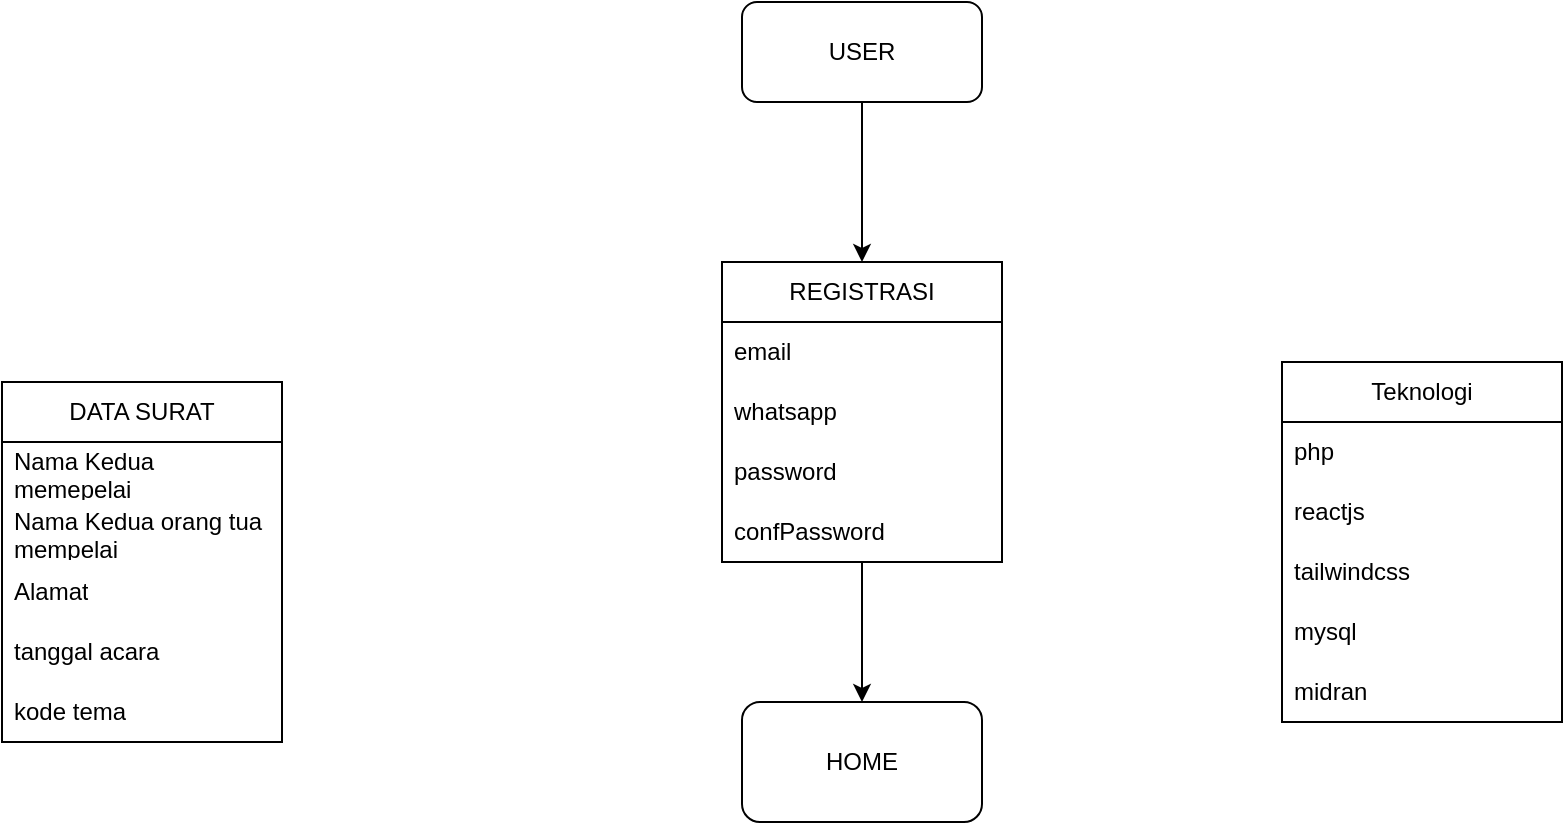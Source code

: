 <mxfile version="21.6.1" type="github">
  <diagram name="Page-1" id="oo89HpWrasvbZDm801as">
    <mxGraphModel dx="880" dy="436" grid="1" gridSize="10" guides="1" tooltips="1" connect="1" arrows="1" fold="1" page="1" pageScale="1" pageWidth="850" pageHeight="1100" math="0" shadow="0">
      <root>
        <mxCell id="0" />
        <mxCell id="1" parent="0" />
        <mxCell id="dDX8VFvfngIa1DrRXeZO-4" value="" style="edgeStyle=orthogonalEdgeStyle;rounded=0;orthogonalLoop=1;jettySize=auto;html=1;" edge="1" parent="1" source="dDX8VFvfngIa1DrRXeZO-1">
          <mxGeometry relative="1" as="geometry">
            <mxPoint x="450" y="230" as="targetPoint" />
          </mxGeometry>
        </mxCell>
        <mxCell id="dDX8VFvfngIa1DrRXeZO-1" value="USER" style="rounded=1;whiteSpace=wrap;html=1;" vertex="1" parent="1">
          <mxGeometry x="390" y="100" width="120" height="50" as="geometry" />
        </mxCell>
        <mxCell id="dDX8VFvfngIa1DrRXeZO-11" value="" style="edgeStyle=orthogonalEdgeStyle;rounded=0;orthogonalLoop=1;jettySize=auto;html=1;" edge="1" parent="1" source="dDX8VFvfngIa1DrRXeZO-5" target="dDX8VFvfngIa1DrRXeZO-10">
          <mxGeometry relative="1" as="geometry" />
        </mxCell>
        <mxCell id="dDX8VFvfngIa1DrRXeZO-5" value="REGISTRASI" style="swimlane;fontStyle=0;childLayout=stackLayout;horizontal=1;startSize=30;horizontalStack=0;resizeParent=1;resizeParentMax=0;resizeLast=0;collapsible=1;marginBottom=0;whiteSpace=wrap;html=1;" vertex="1" parent="1">
          <mxGeometry x="380" y="230" width="140" height="150" as="geometry" />
        </mxCell>
        <mxCell id="dDX8VFvfngIa1DrRXeZO-6" value="email" style="text;strokeColor=none;fillColor=none;align=left;verticalAlign=middle;spacingLeft=4;spacingRight=4;overflow=hidden;points=[[0,0.5],[1,0.5]];portConstraint=eastwest;rotatable=0;whiteSpace=wrap;html=1;" vertex="1" parent="dDX8VFvfngIa1DrRXeZO-5">
          <mxGeometry y="30" width="140" height="30" as="geometry" />
        </mxCell>
        <mxCell id="dDX8VFvfngIa1DrRXeZO-7" value="whatsapp" style="text;strokeColor=none;fillColor=none;align=left;verticalAlign=middle;spacingLeft=4;spacingRight=4;overflow=hidden;points=[[0,0.5],[1,0.5]];portConstraint=eastwest;rotatable=0;whiteSpace=wrap;html=1;" vertex="1" parent="dDX8VFvfngIa1DrRXeZO-5">
          <mxGeometry y="60" width="140" height="30" as="geometry" />
        </mxCell>
        <mxCell id="dDX8VFvfngIa1DrRXeZO-8" value="password" style="text;strokeColor=none;fillColor=none;align=left;verticalAlign=middle;spacingLeft=4;spacingRight=4;overflow=hidden;points=[[0,0.5],[1,0.5]];portConstraint=eastwest;rotatable=0;whiteSpace=wrap;html=1;" vertex="1" parent="dDX8VFvfngIa1DrRXeZO-5">
          <mxGeometry y="90" width="140" height="30" as="geometry" />
        </mxCell>
        <mxCell id="dDX8VFvfngIa1DrRXeZO-9" value="confPassword" style="text;strokeColor=none;fillColor=none;align=left;verticalAlign=middle;spacingLeft=4;spacingRight=4;overflow=hidden;points=[[0,0.5],[1,0.5]];portConstraint=eastwest;rotatable=0;whiteSpace=wrap;html=1;" vertex="1" parent="dDX8VFvfngIa1DrRXeZO-5">
          <mxGeometry y="120" width="140" height="30" as="geometry" />
        </mxCell>
        <mxCell id="dDX8VFvfngIa1DrRXeZO-10" value="HOME" style="rounded=1;whiteSpace=wrap;html=1;" vertex="1" parent="1">
          <mxGeometry x="390" y="450" width="120" height="60" as="geometry" />
        </mxCell>
        <mxCell id="dDX8VFvfngIa1DrRXeZO-12" value="DATA SURAT" style="swimlane;fontStyle=0;childLayout=stackLayout;horizontal=1;startSize=30;horizontalStack=0;resizeParent=1;resizeParentMax=0;resizeLast=0;collapsible=1;marginBottom=0;whiteSpace=wrap;html=1;" vertex="1" parent="1">
          <mxGeometry x="20" y="290" width="140" height="180" as="geometry" />
        </mxCell>
        <mxCell id="dDX8VFvfngIa1DrRXeZO-13" value="Nama Kedua memepelai" style="text;strokeColor=none;fillColor=none;align=left;verticalAlign=middle;spacingLeft=4;spacingRight=4;overflow=hidden;points=[[0,0.5],[1,0.5]];portConstraint=eastwest;rotatable=0;whiteSpace=wrap;html=1;" vertex="1" parent="dDX8VFvfngIa1DrRXeZO-12">
          <mxGeometry y="30" width="140" height="30" as="geometry" />
        </mxCell>
        <mxCell id="dDX8VFvfngIa1DrRXeZO-14" value="Nama Kedua orang tua mempelai" style="text;strokeColor=none;fillColor=none;align=left;verticalAlign=middle;spacingLeft=4;spacingRight=4;overflow=hidden;points=[[0,0.5],[1,0.5]];portConstraint=eastwest;rotatable=0;whiteSpace=wrap;html=1;" vertex="1" parent="dDX8VFvfngIa1DrRXeZO-12">
          <mxGeometry y="60" width="140" height="30" as="geometry" />
        </mxCell>
        <mxCell id="dDX8VFvfngIa1DrRXeZO-15" value="Alamat" style="text;strokeColor=none;fillColor=none;align=left;verticalAlign=middle;spacingLeft=4;spacingRight=4;overflow=hidden;points=[[0,0.5],[1,0.5]];portConstraint=eastwest;rotatable=0;whiteSpace=wrap;html=1;" vertex="1" parent="dDX8VFvfngIa1DrRXeZO-12">
          <mxGeometry y="90" width="140" height="30" as="geometry" />
        </mxCell>
        <mxCell id="dDX8VFvfngIa1DrRXeZO-16" value="tanggal acara" style="text;strokeColor=none;fillColor=none;align=left;verticalAlign=middle;spacingLeft=4;spacingRight=4;overflow=hidden;points=[[0,0.5],[1,0.5]];portConstraint=eastwest;rotatable=0;whiteSpace=wrap;html=1;" vertex="1" parent="dDX8VFvfngIa1DrRXeZO-12">
          <mxGeometry y="120" width="140" height="30" as="geometry" />
        </mxCell>
        <mxCell id="dDX8VFvfngIa1DrRXeZO-17" value="kode tema" style="text;strokeColor=none;fillColor=none;align=left;verticalAlign=middle;spacingLeft=4;spacingRight=4;overflow=hidden;points=[[0,0.5],[1,0.5]];portConstraint=eastwest;rotatable=0;whiteSpace=wrap;html=1;" vertex="1" parent="dDX8VFvfngIa1DrRXeZO-12">
          <mxGeometry y="150" width="140" height="30" as="geometry" />
        </mxCell>
        <mxCell id="dDX8VFvfngIa1DrRXeZO-18" value="Teknologi" style="swimlane;fontStyle=0;childLayout=stackLayout;horizontal=1;startSize=30;horizontalStack=0;resizeParent=1;resizeParentMax=0;resizeLast=0;collapsible=1;marginBottom=0;whiteSpace=wrap;html=1;" vertex="1" parent="1">
          <mxGeometry x="660" y="280" width="140" height="180" as="geometry" />
        </mxCell>
        <mxCell id="dDX8VFvfngIa1DrRXeZO-19" value="php" style="text;strokeColor=none;fillColor=none;align=left;verticalAlign=middle;spacingLeft=4;spacingRight=4;overflow=hidden;points=[[0,0.5],[1,0.5]];portConstraint=eastwest;rotatable=0;whiteSpace=wrap;html=1;" vertex="1" parent="dDX8VFvfngIa1DrRXeZO-18">
          <mxGeometry y="30" width="140" height="30" as="geometry" />
        </mxCell>
        <mxCell id="dDX8VFvfngIa1DrRXeZO-20" value="reactjs" style="text;strokeColor=none;fillColor=none;align=left;verticalAlign=middle;spacingLeft=4;spacingRight=4;overflow=hidden;points=[[0,0.5],[1,0.5]];portConstraint=eastwest;rotatable=0;whiteSpace=wrap;html=1;" vertex="1" parent="dDX8VFvfngIa1DrRXeZO-18">
          <mxGeometry y="60" width="140" height="30" as="geometry" />
        </mxCell>
        <mxCell id="dDX8VFvfngIa1DrRXeZO-21" value="tailwindcss" style="text;strokeColor=none;fillColor=none;align=left;verticalAlign=middle;spacingLeft=4;spacingRight=4;overflow=hidden;points=[[0,0.5],[1,0.5]];portConstraint=eastwest;rotatable=0;whiteSpace=wrap;html=1;" vertex="1" parent="dDX8VFvfngIa1DrRXeZO-18">
          <mxGeometry y="90" width="140" height="30" as="geometry" />
        </mxCell>
        <mxCell id="dDX8VFvfngIa1DrRXeZO-23" value="mysql" style="text;strokeColor=none;fillColor=none;align=left;verticalAlign=middle;spacingLeft=4;spacingRight=4;overflow=hidden;points=[[0,0.5],[1,0.5]];portConstraint=eastwest;rotatable=0;whiteSpace=wrap;html=1;" vertex="1" parent="dDX8VFvfngIa1DrRXeZO-18">
          <mxGeometry y="120" width="140" height="30" as="geometry" />
        </mxCell>
        <mxCell id="dDX8VFvfngIa1DrRXeZO-22" value="midran" style="text;strokeColor=none;fillColor=none;align=left;verticalAlign=middle;spacingLeft=4;spacingRight=4;overflow=hidden;points=[[0,0.5],[1,0.5]];portConstraint=eastwest;rotatable=0;whiteSpace=wrap;html=1;" vertex="1" parent="dDX8VFvfngIa1DrRXeZO-18">
          <mxGeometry y="150" width="140" height="30" as="geometry" />
        </mxCell>
      </root>
    </mxGraphModel>
  </diagram>
</mxfile>
